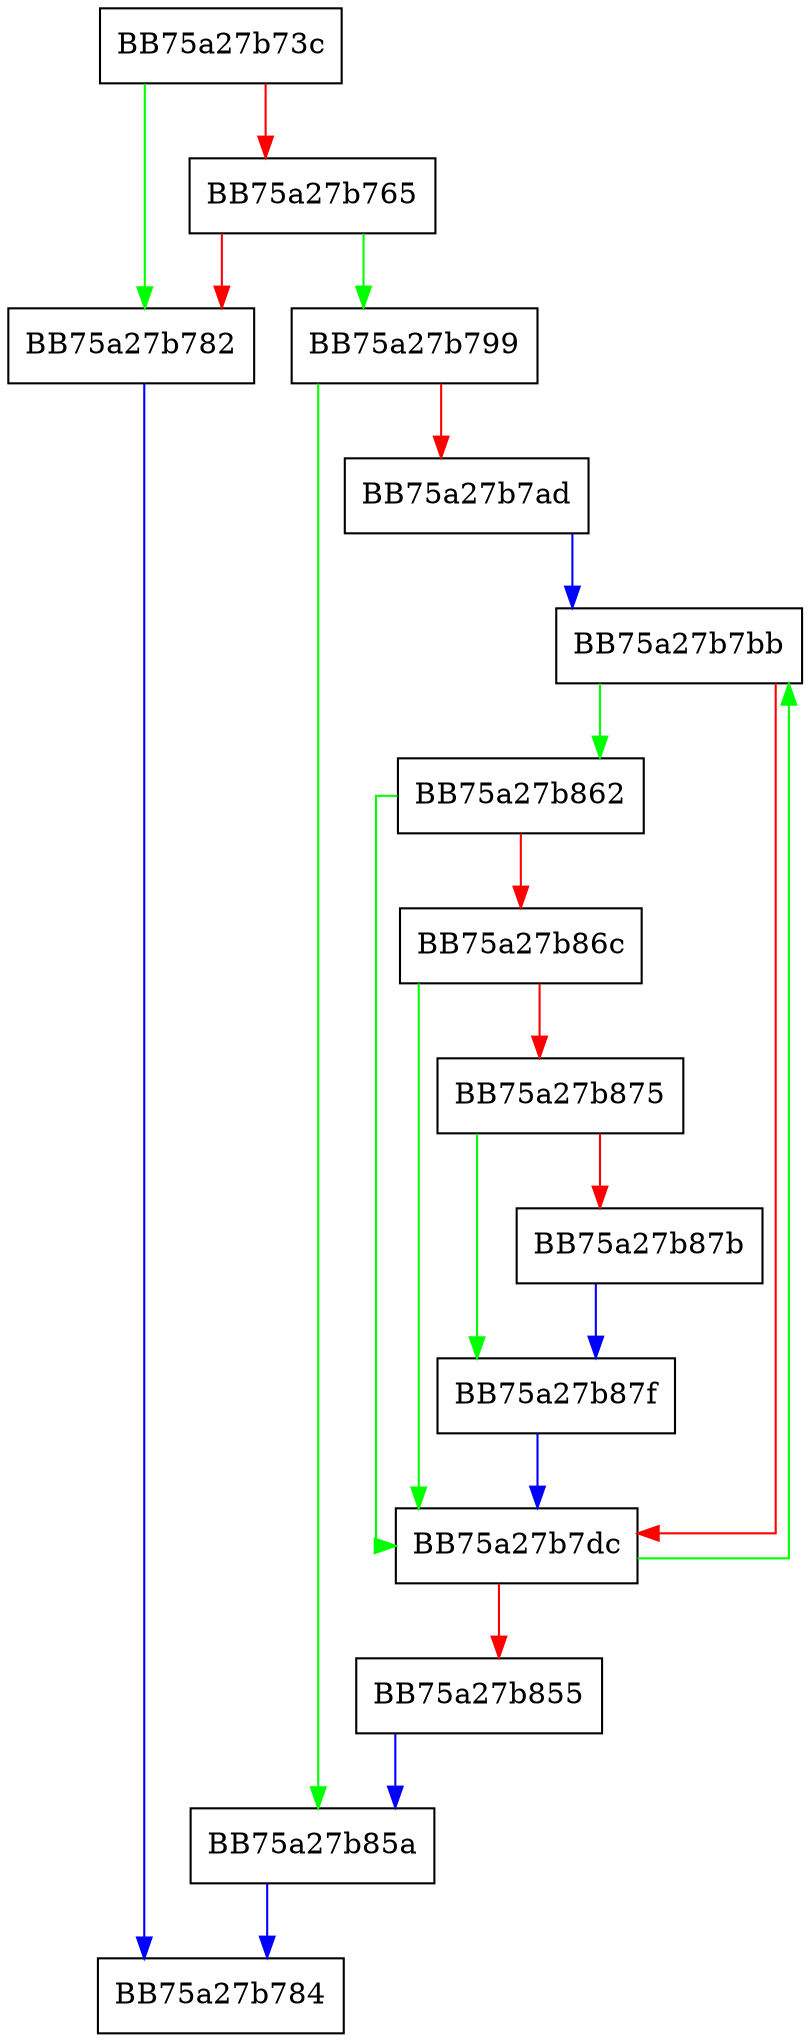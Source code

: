 digraph sqlite3ExprListDup {
  node [shape="box"];
  graph [splines=ortho];
  BB75a27b73c -> BB75a27b782 [color="green"];
  BB75a27b73c -> BB75a27b765 [color="red"];
  BB75a27b765 -> BB75a27b799 [color="green"];
  BB75a27b765 -> BB75a27b782 [color="red"];
  BB75a27b782 -> BB75a27b784 [color="blue"];
  BB75a27b799 -> BB75a27b85a [color="green"];
  BB75a27b799 -> BB75a27b7ad [color="red"];
  BB75a27b7ad -> BB75a27b7bb [color="blue"];
  BB75a27b7bb -> BB75a27b862 [color="green"];
  BB75a27b7bb -> BB75a27b7dc [color="red"];
  BB75a27b7dc -> BB75a27b7bb [color="green"];
  BB75a27b7dc -> BB75a27b855 [color="red"];
  BB75a27b855 -> BB75a27b85a [color="blue"];
  BB75a27b85a -> BB75a27b784 [color="blue"];
  BB75a27b862 -> BB75a27b7dc [color="green"];
  BB75a27b862 -> BB75a27b86c [color="red"];
  BB75a27b86c -> BB75a27b7dc [color="green"];
  BB75a27b86c -> BB75a27b875 [color="red"];
  BB75a27b875 -> BB75a27b87f [color="green"];
  BB75a27b875 -> BB75a27b87b [color="red"];
  BB75a27b87b -> BB75a27b87f [color="blue"];
  BB75a27b87f -> BB75a27b7dc [color="blue"];
}